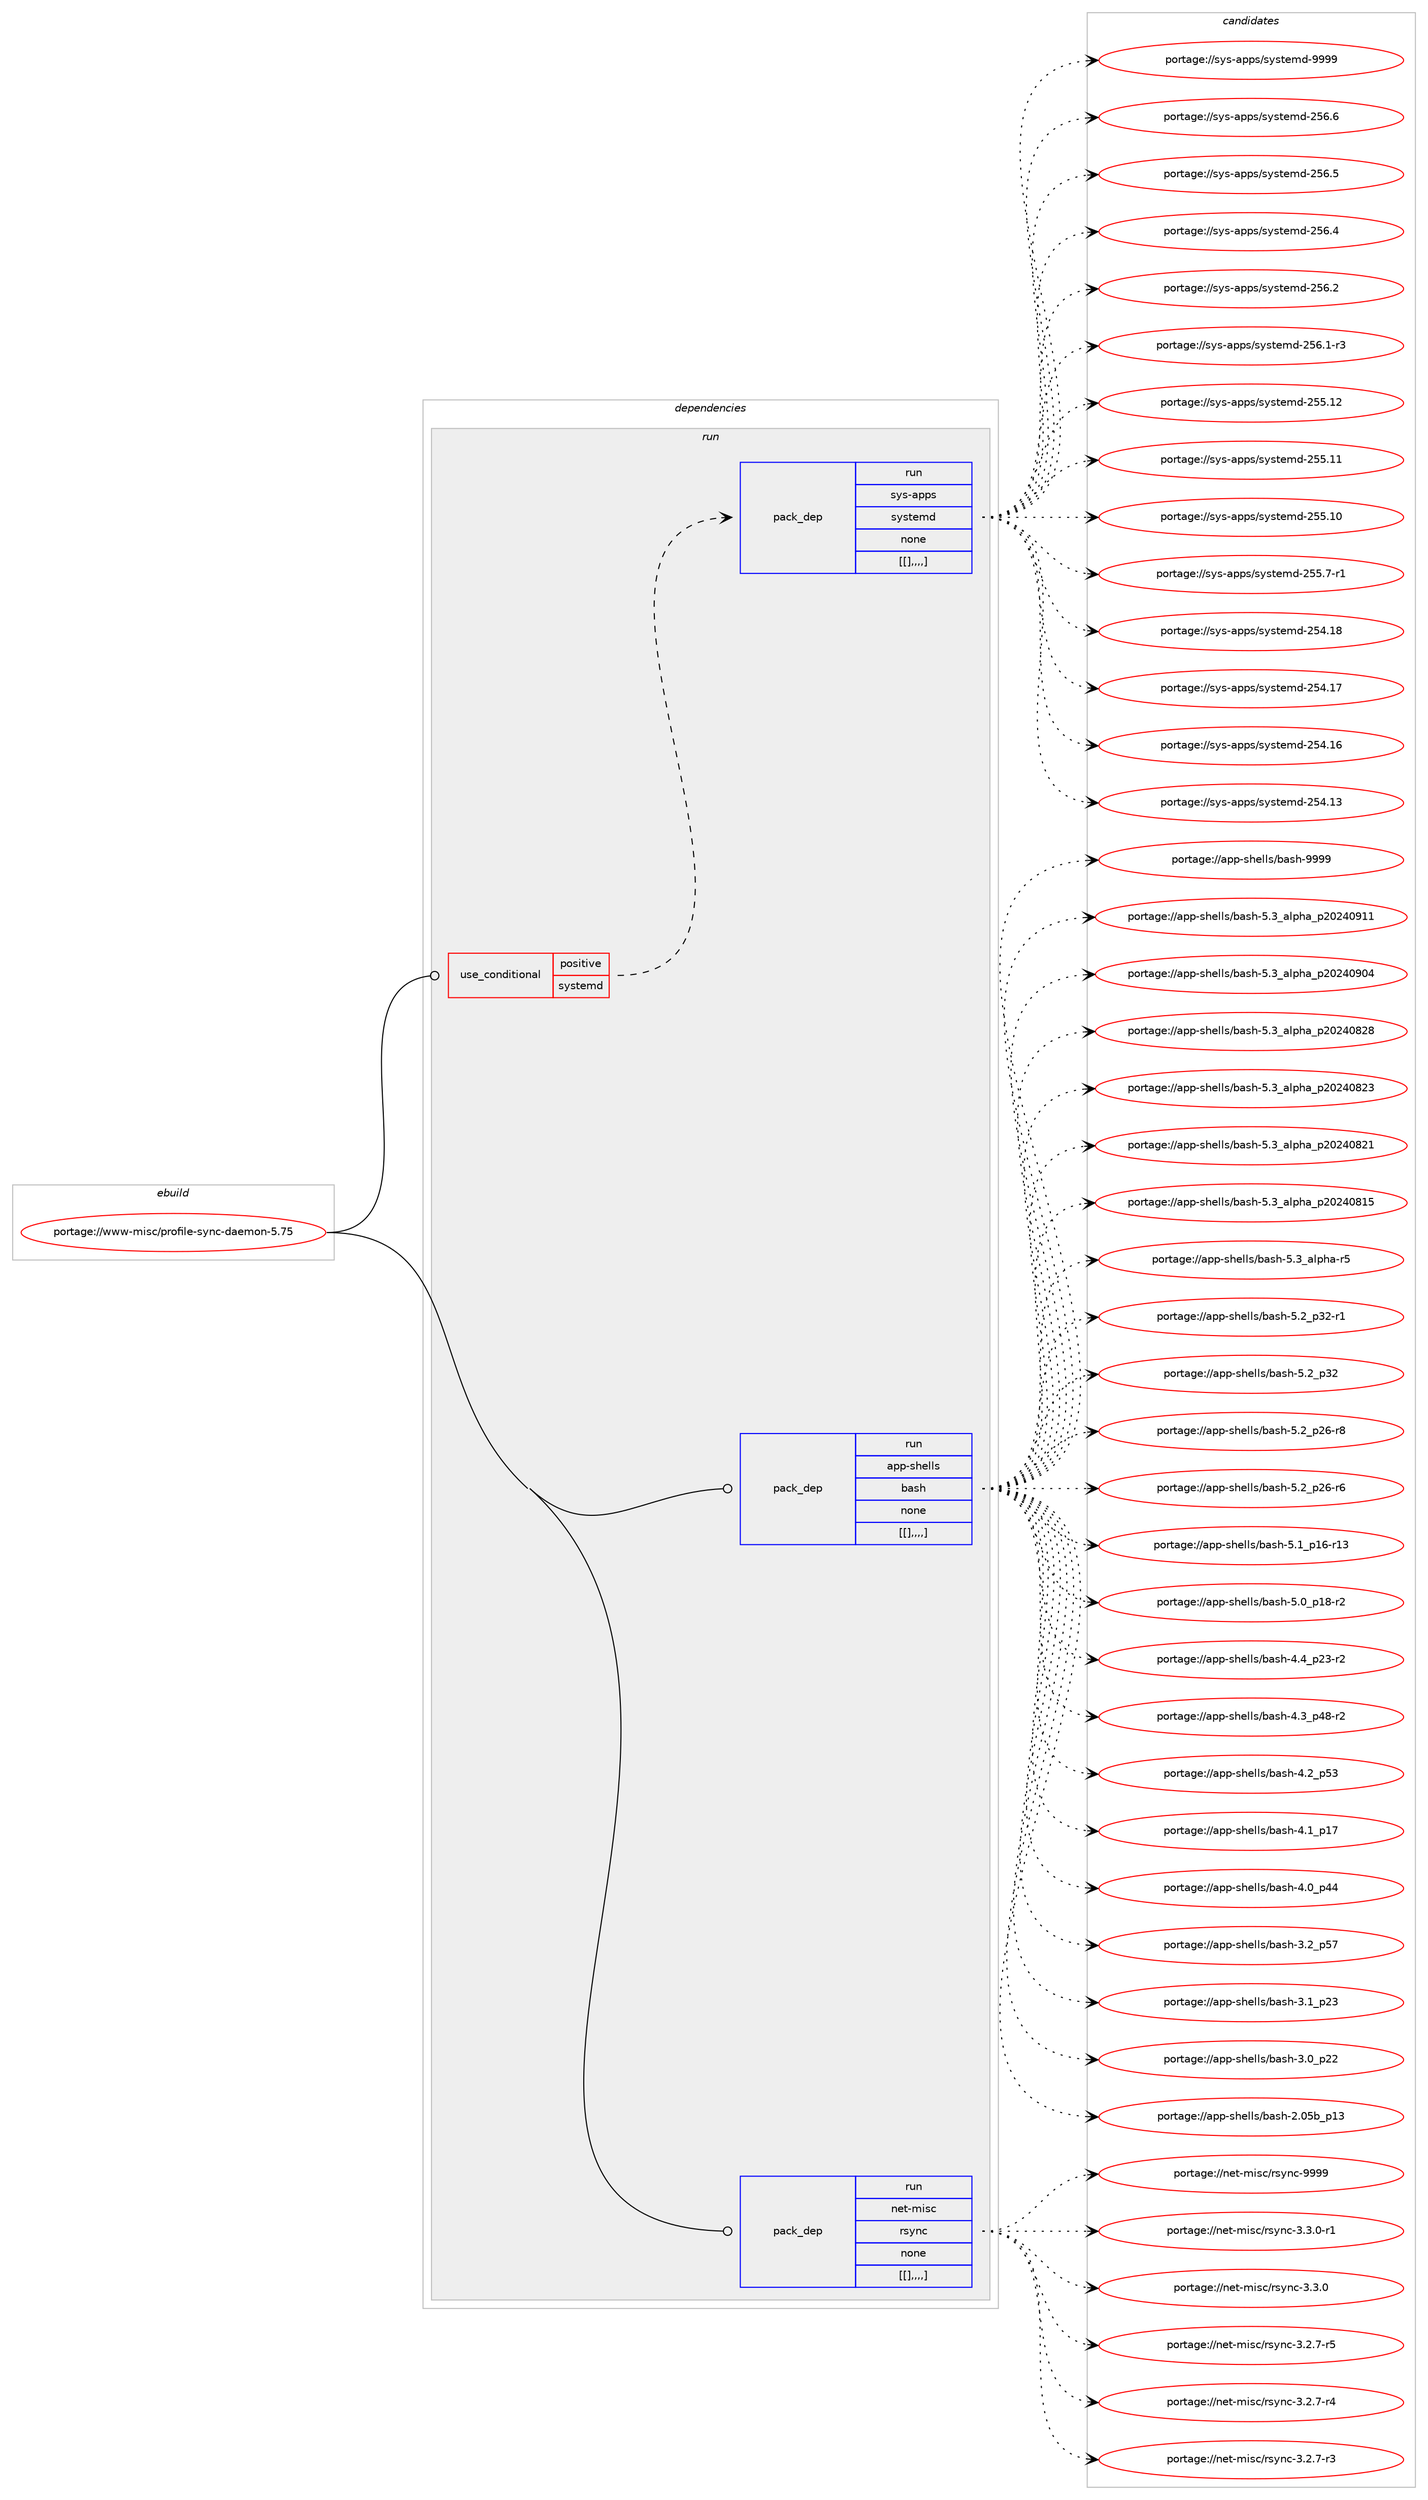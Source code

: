 digraph prolog {

# *************
# Graph options
# *************

newrank=true;
concentrate=true;
compound=true;
graph [rankdir=LR,fontname=Helvetica,fontsize=10,ranksep=1.5];#, ranksep=2.5, nodesep=0.2];
edge  [arrowhead=vee];
node  [fontname=Helvetica,fontsize=10];

# **********
# The ebuild
# **********

subgraph cluster_leftcol {
color=gray;
label=<<i>ebuild</i>>;
id [label="portage://www-misc/profile-sync-daemon-5.75", color=red, width=4, href="../www-misc/profile-sync-daemon-5.75.svg"];
}

# ****************
# The dependencies
# ****************

subgraph cluster_midcol {
color=gray;
label=<<i>dependencies</i>>;
subgraph cluster_compile {
fillcolor="#eeeeee";
style=filled;
label=<<i>compile</i>>;
}
subgraph cluster_compileandrun {
fillcolor="#eeeeee";
style=filled;
label=<<i>compile and run</i>>;
}
subgraph cluster_run {
fillcolor="#eeeeee";
style=filled;
label=<<i>run</i>>;
subgraph cond11083 {
dependency30500 [label=<<TABLE BORDER="0" CELLBORDER="1" CELLSPACING="0" CELLPADDING="4"><TR><TD ROWSPAN="3" CELLPADDING="10">use_conditional</TD></TR><TR><TD>positive</TD></TR><TR><TD>systemd</TD></TR></TABLE>>, shape=none, color=red];
subgraph pack19195 {
dependency30501 [label=<<TABLE BORDER="0" CELLBORDER="1" CELLSPACING="0" CELLPADDING="4" WIDTH="220"><TR><TD ROWSPAN="6" CELLPADDING="30">pack_dep</TD></TR><TR><TD WIDTH="110">run</TD></TR><TR><TD>sys-apps</TD></TR><TR><TD>systemd</TD></TR><TR><TD>none</TD></TR><TR><TD>[[],,,,]</TD></TR></TABLE>>, shape=none, color=blue];
}
dependency30500:e -> dependency30501:w [weight=20,style="dashed",arrowhead="vee"];
}
id:e -> dependency30500:w [weight=20,style="solid",arrowhead="odot"];
subgraph pack19196 {
dependency30502 [label=<<TABLE BORDER="0" CELLBORDER="1" CELLSPACING="0" CELLPADDING="4" WIDTH="220"><TR><TD ROWSPAN="6" CELLPADDING="30">pack_dep</TD></TR><TR><TD WIDTH="110">run</TD></TR><TR><TD>app-shells</TD></TR><TR><TD>bash</TD></TR><TR><TD>none</TD></TR><TR><TD>[[],,,,]</TD></TR></TABLE>>, shape=none, color=blue];
}
id:e -> dependency30502:w [weight=20,style="solid",arrowhead="odot"];
subgraph pack19197 {
dependency30503 [label=<<TABLE BORDER="0" CELLBORDER="1" CELLSPACING="0" CELLPADDING="4" WIDTH="220"><TR><TD ROWSPAN="6" CELLPADDING="30">pack_dep</TD></TR><TR><TD WIDTH="110">run</TD></TR><TR><TD>net-misc</TD></TR><TR><TD>rsync</TD></TR><TR><TD>none</TD></TR><TR><TD>[[],,,,]</TD></TR></TABLE>>, shape=none, color=blue];
}
id:e -> dependency30503:w [weight=20,style="solid",arrowhead="odot"];
}
}

# **************
# The candidates
# **************

subgraph cluster_choices {
rank=same;
color=gray;
label=<<i>candidates</i>>;

subgraph choice19195 {
color=black;
nodesep=1;
choice1151211154597112112115471151211151161011091004557575757 [label="portage://sys-apps/systemd-9999", color=red, width=4,href="../sys-apps/systemd-9999.svg"];
choice115121115459711211211547115121115116101109100455053544654 [label="portage://sys-apps/systemd-256.6", color=red, width=4,href="../sys-apps/systemd-256.6.svg"];
choice115121115459711211211547115121115116101109100455053544653 [label="portage://sys-apps/systemd-256.5", color=red, width=4,href="../sys-apps/systemd-256.5.svg"];
choice115121115459711211211547115121115116101109100455053544652 [label="portage://sys-apps/systemd-256.4", color=red, width=4,href="../sys-apps/systemd-256.4.svg"];
choice115121115459711211211547115121115116101109100455053544650 [label="portage://sys-apps/systemd-256.2", color=red, width=4,href="../sys-apps/systemd-256.2.svg"];
choice1151211154597112112115471151211151161011091004550535446494511451 [label="portage://sys-apps/systemd-256.1-r3", color=red, width=4,href="../sys-apps/systemd-256.1-r3.svg"];
choice11512111545971121121154711512111511610110910045505353464950 [label="portage://sys-apps/systemd-255.12", color=red, width=4,href="../sys-apps/systemd-255.12.svg"];
choice11512111545971121121154711512111511610110910045505353464949 [label="portage://sys-apps/systemd-255.11", color=red, width=4,href="../sys-apps/systemd-255.11.svg"];
choice11512111545971121121154711512111511610110910045505353464948 [label="portage://sys-apps/systemd-255.10", color=red, width=4,href="../sys-apps/systemd-255.10.svg"];
choice1151211154597112112115471151211151161011091004550535346554511449 [label="portage://sys-apps/systemd-255.7-r1", color=red, width=4,href="../sys-apps/systemd-255.7-r1.svg"];
choice11512111545971121121154711512111511610110910045505352464956 [label="portage://sys-apps/systemd-254.18", color=red, width=4,href="../sys-apps/systemd-254.18.svg"];
choice11512111545971121121154711512111511610110910045505352464955 [label="portage://sys-apps/systemd-254.17", color=red, width=4,href="../sys-apps/systemd-254.17.svg"];
choice11512111545971121121154711512111511610110910045505352464954 [label="portage://sys-apps/systemd-254.16", color=red, width=4,href="../sys-apps/systemd-254.16.svg"];
choice11512111545971121121154711512111511610110910045505352464951 [label="portage://sys-apps/systemd-254.13", color=red, width=4,href="../sys-apps/systemd-254.13.svg"];
dependency30501:e -> choice1151211154597112112115471151211151161011091004557575757:w [style=dotted,weight="100"];
dependency30501:e -> choice115121115459711211211547115121115116101109100455053544654:w [style=dotted,weight="100"];
dependency30501:e -> choice115121115459711211211547115121115116101109100455053544653:w [style=dotted,weight="100"];
dependency30501:e -> choice115121115459711211211547115121115116101109100455053544652:w [style=dotted,weight="100"];
dependency30501:e -> choice115121115459711211211547115121115116101109100455053544650:w [style=dotted,weight="100"];
dependency30501:e -> choice1151211154597112112115471151211151161011091004550535446494511451:w [style=dotted,weight="100"];
dependency30501:e -> choice11512111545971121121154711512111511610110910045505353464950:w [style=dotted,weight="100"];
dependency30501:e -> choice11512111545971121121154711512111511610110910045505353464949:w [style=dotted,weight="100"];
dependency30501:e -> choice11512111545971121121154711512111511610110910045505353464948:w [style=dotted,weight="100"];
dependency30501:e -> choice1151211154597112112115471151211151161011091004550535346554511449:w [style=dotted,weight="100"];
dependency30501:e -> choice11512111545971121121154711512111511610110910045505352464956:w [style=dotted,weight="100"];
dependency30501:e -> choice11512111545971121121154711512111511610110910045505352464955:w [style=dotted,weight="100"];
dependency30501:e -> choice11512111545971121121154711512111511610110910045505352464954:w [style=dotted,weight="100"];
dependency30501:e -> choice11512111545971121121154711512111511610110910045505352464951:w [style=dotted,weight="100"];
}
subgraph choice19196 {
color=black;
nodesep=1;
choice97112112451151041011081081154798971151044557575757 [label="portage://app-shells/bash-9999", color=red, width=4,href="../app-shells/bash-9999.svg"];
choice971121124511510410110810811547989711510445534651959710811210497951125048505248574949 [label="portage://app-shells/bash-5.3_alpha_p20240911", color=red, width=4,href="../app-shells/bash-5.3_alpha_p20240911.svg"];
choice971121124511510410110810811547989711510445534651959710811210497951125048505248574852 [label="portage://app-shells/bash-5.3_alpha_p20240904", color=red, width=4,href="../app-shells/bash-5.3_alpha_p20240904.svg"];
choice971121124511510410110810811547989711510445534651959710811210497951125048505248565056 [label="portage://app-shells/bash-5.3_alpha_p20240828", color=red, width=4,href="../app-shells/bash-5.3_alpha_p20240828.svg"];
choice971121124511510410110810811547989711510445534651959710811210497951125048505248565051 [label="portage://app-shells/bash-5.3_alpha_p20240823", color=red, width=4,href="../app-shells/bash-5.3_alpha_p20240823.svg"];
choice971121124511510410110810811547989711510445534651959710811210497951125048505248565049 [label="portage://app-shells/bash-5.3_alpha_p20240821", color=red, width=4,href="../app-shells/bash-5.3_alpha_p20240821.svg"];
choice971121124511510410110810811547989711510445534651959710811210497951125048505248564953 [label="portage://app-shells/bash-5.3_alpha_p20240815", color=red, width=4,href="../app-shells/bash-5.3_alpha_p20240815.svg"];
choice9711211245115104101108108115479897115104455346519597108112104974511453 [label="portage://app-shells/bash-5.3_alpha-r5", color=red, width=4,href="../app-shells/bash-5.3_alpha-r5.svg"];
choice9711211245115104101108108115479897115104455346509511251504511449 [label="portage://app-shells/bash-5.2_p32-r1", color=red, width=4,href="../app-shells/bash-5.2_p32-r1.svg"];
choice971121124511510410110810811547989711510445534650951125150 [label="portage://app-shells/bash-5.2_p32", color=red, width=4,href="../app-shells/bash-5.2_p32.svg"];
choice9711211245115104101108108115479897115104455346509511250544511456 [label="portage://app-shells/bash-5.2_p26-r8", color=red, width=4,href="../app-shells/bash-5.2_p26-r8.svg"];
choice9711211245115104101108108115479897115104455346509511250544511454 [label="portage://app-shells/bash-5.2_p26-r6", color=red, width=4,href="../app-shells/bash-5.2_p26-r6.svg"];
choice971121124511510410110810811547989711510445534649951124954451144951 [label="portage://app-shells/bash-5.1_p16-r13", color=red, width=4,href="../app-shells/bash-5.1_p16-r13.svg"];
choice9711211245115104101108108115479897115104455346489511249564511450 [label="portage://app-shells/bash-5.0_p18-r2", color=red, width=4,href="../app-shells/bash-5.0_p18-r2.svg"];
choice9711211245115104101108108115479897115104455246529511250514511450 [label="portage://app-shells/bash-4.4_p23-r2", color=red, width=4,href="../app-shells/bash-4.4_p23-r2.svg"];
choice9711211245115104101108108115479897115104455246519511252564511450 [label="portage://app-shells/bash-4.3_p48-r2", color=red, width=4,href="../app-shells/bash-4.3_p48-r2.svg"];
choice971121124511510410110810811547989711510445524650951125351 [label="portage://app-shells/bash-4.2_p53", color=red, width=4,href="../app-shells/bash-4.2_p53.svg"];
choice971121124511510410110810811547989711510445524649951124955 [label="portage://app-shells/bash-4.1_p17", color=red, width=4,href="../app-shells/bash-4.1_p17.svg"];
choice971121124511510410110810811547989711510445524648951125252 [label="portage://app-shells/bash-4.0_p44", color=red, width=4,href="../app-shells/bash-4.0_p44.svg"];
choice971121124511510410110810811547989711510445514650951125355 [label="portage://app-shells/bash-3.2_p57", color=red, width=4,href="../app-shells/bash-3.2_p57.svg"];
choice971121124511510410110810811547989711510445514649951125051 [label="portage://app-shells/bash-3.1_p23", color=red, width=4,href="../app-shells/bash-3.1_p23.svg"];
choice971121124511510410110810811547989711510445514648951125050 [label="portage://app-shells/bash-3.0_p22", color=red, width=4,href="../app-shells/bash-3.0_p22.svg"];
choice9711211245115104101108108115479897115104455046485398951124951 [label="portage://app-shells/bash-2.05b_p13", color=red, width=4,href="../app-shells/bash-2.05b_p13.svg"];
dependency30502:e -> choice97112112451151041011081081154798971151044557575757:w [style=dotted,weight="100"];
dependency30502:e -> choice971121124511510410110810811547989711510445534651959710811210497951125048505248574949:w [style=dotted,weight="100"];
dependency30502:e -> choice971121124511510410110810811547989711510445534651959710811210497951125048505248574852:w [style=dotted,weight="100"];
dependency30502:e -> choice971121124511510410110810811547989711510445534651959710811210497951125048505248565056:w [style=dotted,weight="100"];
dependency30502:e -> choice971121124511510410110810811547989711510445534651959710811210497951125048505248565051:w [style=dotted,weight="100"];
dependency30502:e -> choice971121124511510410110810811547989711510445534651959710811210497951125048505248565049:w [style=dotted,weight="100"];
dependency30502:e -> choice971121124511510410110810811547989711510445534651959710811210497951125048505248564953:w [style=dotted,weight="100"];
dependency30502:e -> choice9711211245115104101108108115479897115104455346519597108112104974511453:w [style=dotted,weight="100"];
dependency30502:e -> choice9711211245115104101108108115479897115104455346509511251504511449:w [style=dotted,weight="100"];
dependency30502:e -> choice971121124511510410110810811547989711510445534650951125150:w [style=dotted,weight="100"];
dependency30502:e -> choice9711211245115104101108108115479897115104455346509511250544511456:w [style=dotted,weight="100"];
dependency30502:e -> choice9711211245115104101108108115479897115104455346509511250544511454:w [style=dotted,weight="100"];
dependency30502:e -> choice971121124511510410110810811547989711510445534649951124954451144951:w [style=dotted,weight="100"];
dependency30502:e -> choice9711211245115104101108108115479897115104455346489511249564511450:w [style=dotted,weight="100"];
dependency30502:e -> choice9711211245115104101108108115479897115104455246529511250514511450:w [style=dotted,weight="100"];
dependency30502:e -> choice9711211245115104101108108115479897115104455246519511252564511450:w [style=dotted,weight="100"];
dependency30502:e -> choice971121124511510410110810811547989711510445524650951125351:w [style=dotted,weight="100"];
dependency30502:e -> choice971121124511510410110810811547989711510445524649951124955:w [style=dotted,weight="100"];
dependency30502:e -> choice971121124511510410110810811547989711510445524648951125252:w [style=dotted,weight="100"];
dependency30502:e -> choice971121124511510410110810811547989711510445514650951125355:w [style=dotted,weight="100"];
dependency30502:e -> choice971121124511510410110810811547989711510445514649951125051:w [style=dotted,weight="100"];
dependency30502:e -> choice971121124511510410110810811547989711510445514648951125050:w [style=dotted,weight="100"];
dependency30502:e -> choice9711211245115104101108108115479897115104455046485398951124951:w [style=dotted,weight="100"];
}
subgraph choice19197 {
color=black;
nodesep=1;
choice110101116451091051159947114115121110994557575757 [label="portage://net-misc/rsync-9999", color=red, width=4,href="../net-misc/rsync-9999.svg"];
choice110101116451091051159947114115121110994551465146484511449 [label="portage://net-misc/rsync-3.3.0-r1", color=red, width=4,href="../net-misc/rsync-3.3.0-r1.svg"];
choice11010111645109105115994711411512111099455146514648 [label="portage://net-misc/rsync-3.3.0", color=red, width=4,href="../net-misc/rsync-3.3.0.svg"];
choice110101116451091051159947114115121110994551465046554511453 [label="portage://net-misc/rsync-3.2.7-r5", color=red, width=4,href="../net-misc/rsync-3.2.7-r5.svg"];
choice110101116451091051159947114115121110994551465046554511452 [label="portage://net-misc/rsync-3.2.7-r4", color=red, width=4,href="../net-misc/rsync-3.2.7-r4.svg"];
choice110101116451091051159947114115121110994551465046554511451 [label="portage://net-misc/rsync-3.2.7-r3", color=red, width=4,href="../net-misc/rsync-3.2.7-r3.svg"];
dependency30503:e -> choice110101116451091051159947114115121110994557575757:w [style=dotted,weight="100"];
dependency30503:e -> choice110101116451091051159947114115121110994551465146484511449:w [style=dotted,weight="100"];
dependency30503:e -> choice11010111645109105115994711411512111099455146514648:w [style=dotted,weight="100"];
dependency30503:e -> choice110101116451091051159947114115121110994551465046554511453:w [style=dotted,weight="100"];
dependency30503:e -> choice110101116451091051159947114115121110994551465046554511452:w [style=dotted,weight="100"];
dependency30503:e -> choice110101116451091051159947114115121110994551465046554511451:w [style=dotted,weight="100"];
}
}

}
